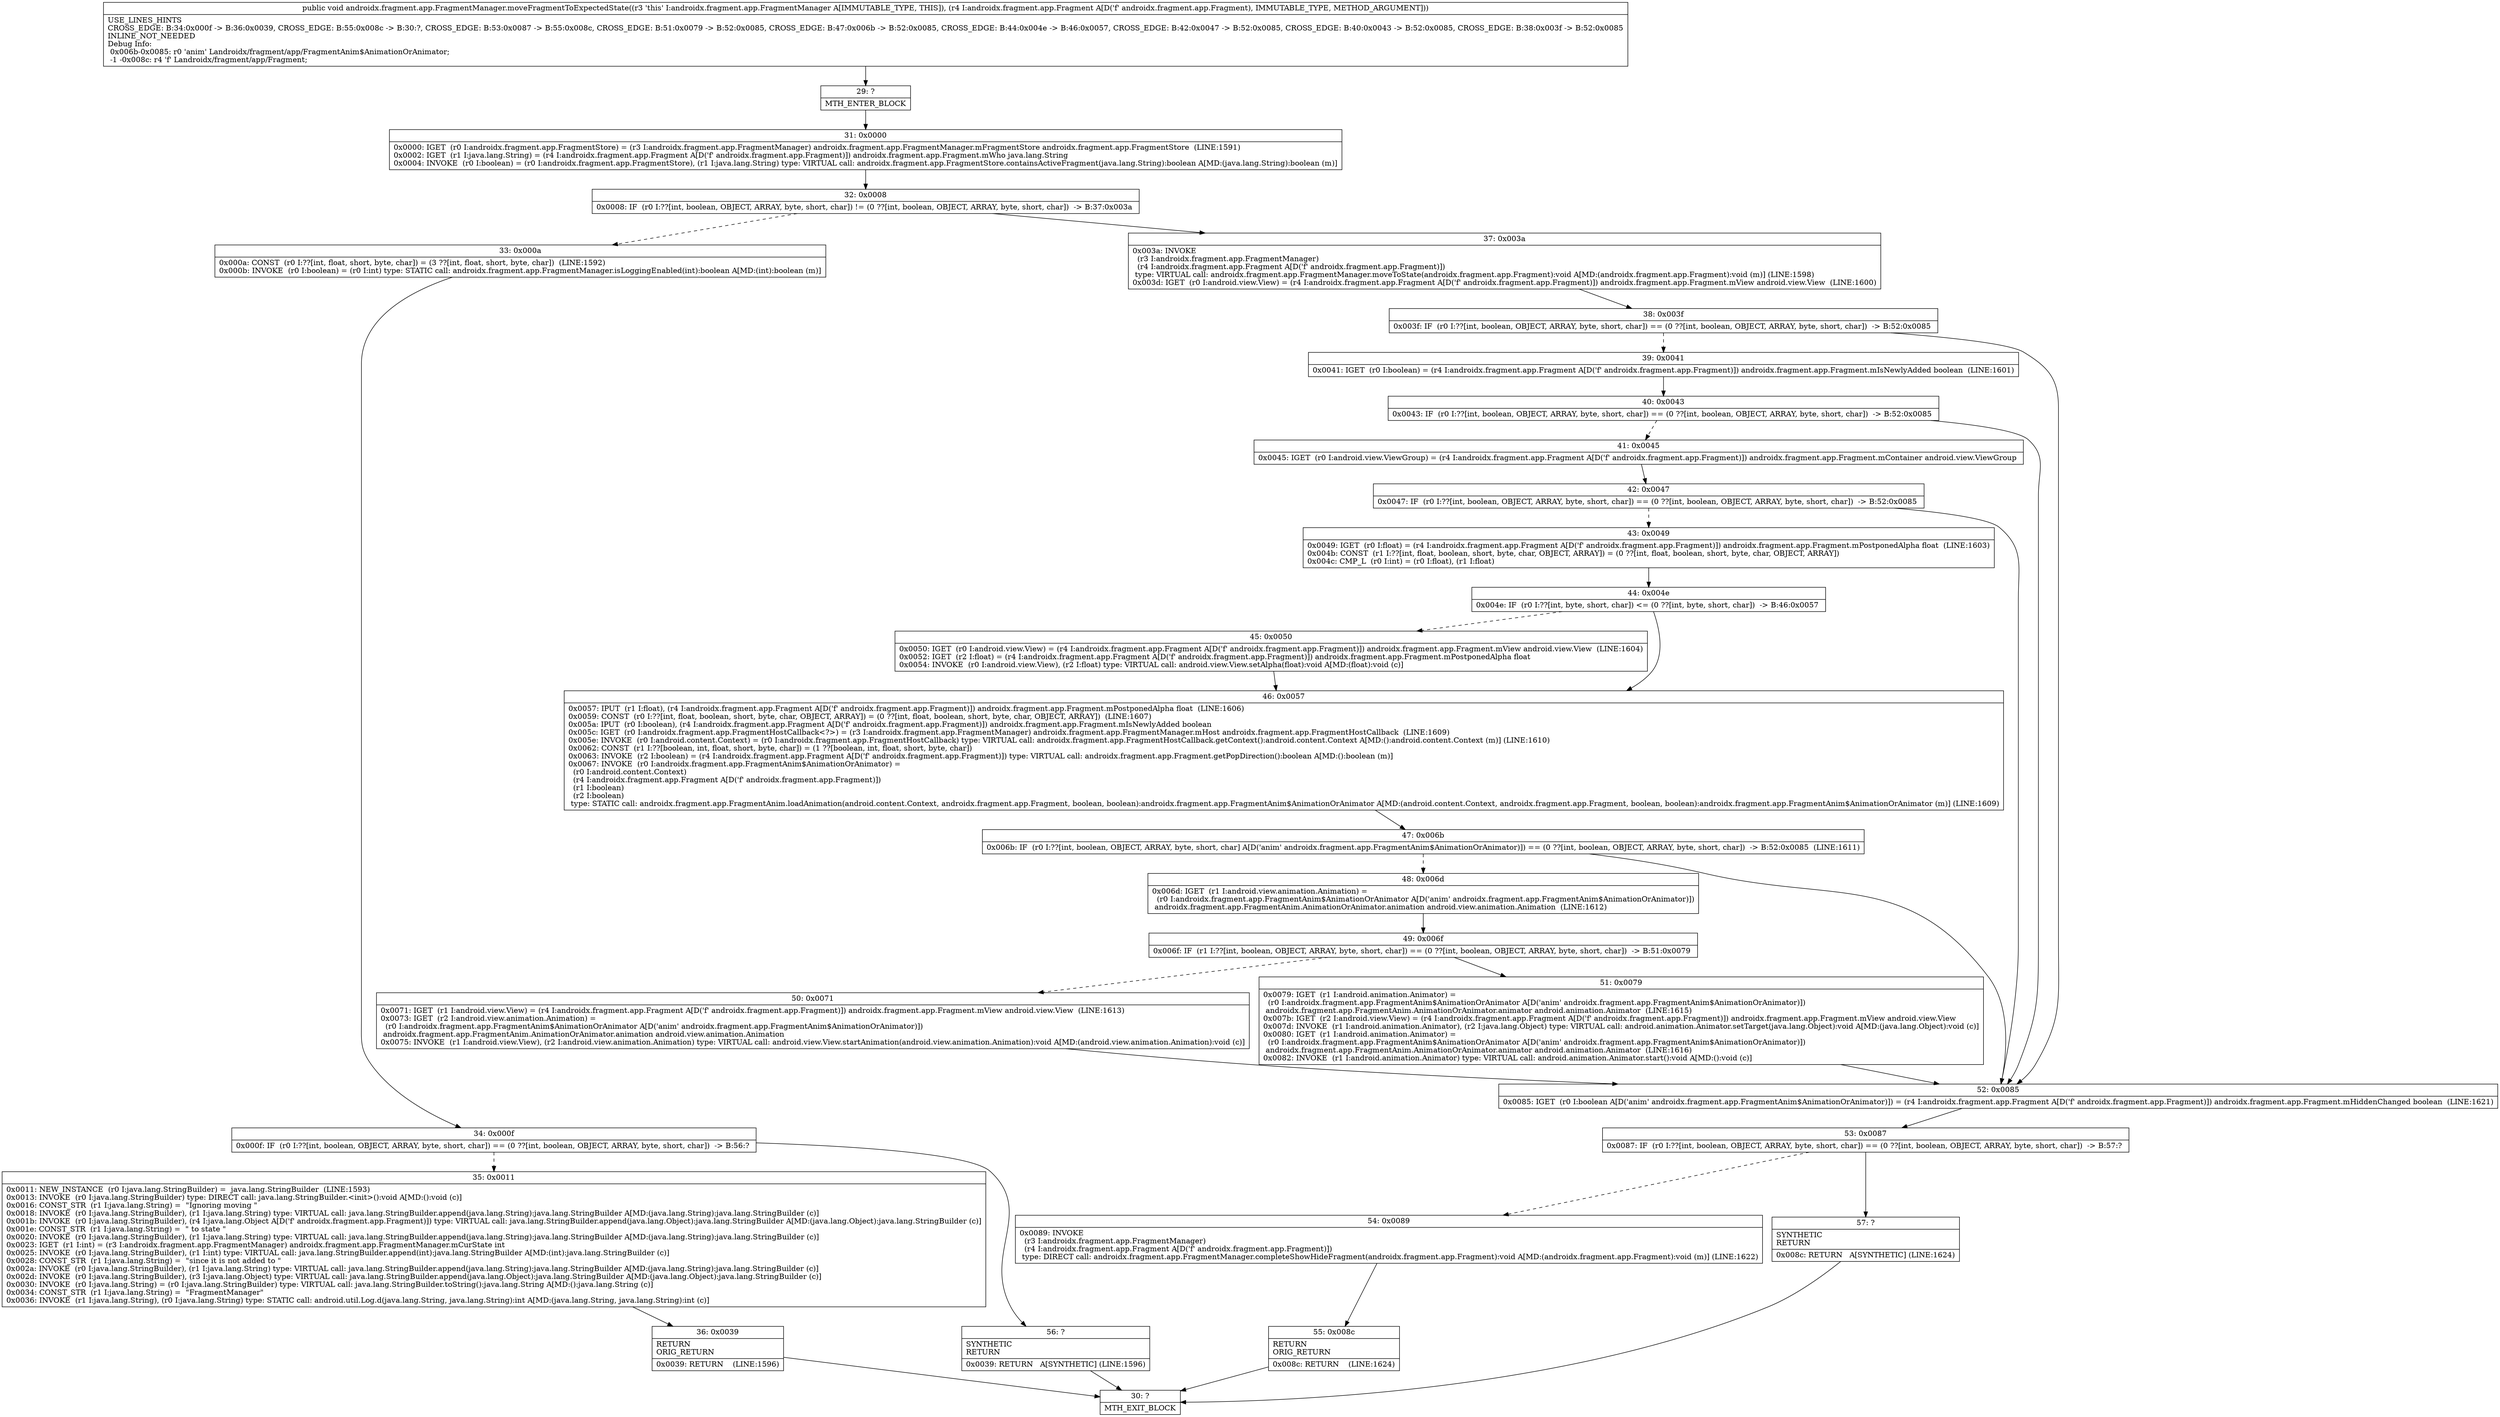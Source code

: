 digraph "CFG forandroidx.fragment.app.FragmentManager.moveFragmentToExpectedState(Landroidx\/fragment\/app\/Fragment;)V" {
Node_29 [shape=record,label="{29\:\ ?|MTH_ENTER_BLOCK\l}"];
Node_31 [shape=record,label="{31\:\ 0x0000|0x0000: IGET  (r0 I:androidx.fragment.app.FragmentStore) = (r3 I:androidx.fragment.app.FragmentManager) androidx.fragment.app.FragmentManager.mFragmentStore androidx.fragment.app.FragmentStore  (LINE:1591)\l0x0002: IGET  (r1 I:java.lang.String) = (r4 I:androidx.fragment.app.Fragment A[D('f' androidx.fragment.app.Fragment)]) androidx.fragment.app.Fragment.mWho java.lang.String \l0x0004: INVOKE  (r0 I:boolean) = (r0 I:androidx.fragment.app.FragmentStore), (r1 I:java.lang.String) type: VIRTUAL call: androidx.fragment.app.FragmentStore.containsActiveFragment(java.lang.String):boolean A[MD:(java.lang.String):boolean (m)]\l}"];
Node_32 [shape=record,label="{32\:\ 0x0008|0x0008: IF  (r0 I:??[int, boolean, OBJECT, ARRAY, byte, short, char]) != (0 ??[int, boolean, OBJECT, ARRAY, byte, short, char])  \-\> B:37:0x003a \l}"];
Node_33 [shape=record,label="{33\:\ 0x000a|0x000a: CONST  (r0 I:??[int, float, short, byte, char]) = (3 ??[int, float, short, byte, char])  (LINE:1592)\l0x000b: INVOKE  (r0 I:boolean) = (r0 I:int) type: STATIC call: androidx.fragment.app.FragmentManager.isLoggingEnabled(int):boolean A[MD:(int):boolean (m)]\l}"];
Node_34 [shape=record,label="{34\:\ 0x000f|0x000f: IF  (r0 I:??[int, boolean, OBJECT, ARRAY, byte, short, char]) == (0 ??[int, boolean, OBJECT, ARRAY, byte, short, char])  \-\> B:56:? \l}"];
Node_35 [shape=record,label="{35\:\ 0x0011|0x0011: NEW_INSTANCE  (r0 I:java.lang.StringBuilder) =  java.lang.StringBuilder  (LINE:1593)\l0x0013: INVOKE  (r0 I:java.lang.StringBuilder) type: DIRECT call: java.lang.StringBuilder.\<init\>():void A[MD:():void (c)]\l0x0016: CONST_STR  (r1 I:java.lang.String) =  \"Ignoring moving \" \l0x0018: INVOKE  (r0 I:java.lang.StringBuilder), (r1 I:java.lang.String) type: VIRTUAL call: java.lang.StringBuilder.append(java.lang.String):java.lang.StringBuilder A[MD:(java.lang.String):java.lang.StringBuilder (c)]\l0x001b: INVOKE  (r0 I:java.lang.StringBuilder), (r4 I:java.lang.Object A[D('f' androidx.fragment.app.Fragment)]) type: VIRTUAL call: java.lang.StringBuilder.append(java.lang.Object):java.lang.StringBuilder A[MD:(java.lang.Object):java.lang.StringBuilder (c)]\l0x001e: CONST_STR  (r1 I:java.lang.String) =  \" to state \" \l0x0020: INVOKE  (r0 I:java.lang.StringBuilder), (r1 I:java.lang.String) type: VIRTUAL call: java.lang.StringBuilder.append(java.lang.String):java.lang.StringBuilder A[MD:(java.lang.String):java.lang.StringBuilder (c)]\l0x0023: IGET  (r1 I:int) = (r3 I:androidx.fragment.app.FragmentManager) androidx.fragment.app.FragmentManager.mCurState int \l0x0025: INVOKE  (r0 I:java.lang.StringBuilder), (r1 I:int) type: VIRTUAL call: java.lang.StringBuilder.append(int):java.lang.StringBuilder A[MD:(int):java.lang.StringBuilder (c)]\l0x0028: CONST_STR  (r1 I:java.lang.String) =  \"since it is not added to \" \l0x002a: INVOKE  (r0 I:java.lang.StringBuilder), (r1 I:java.lang.String) type: VIRTUAL call: java.lang.StringBuilder.append(java.lang.String):java.lang.StringBuilder A[MD:(java.lang.String):java.lang.StringBuilder (c)]\l0x002d: INVOKE  (r0 I:java.lang.StringBuilder), (r3 I:java.lang.Object) type: VIRTUAL call: java.lang.StringBuilder.append(java.lang.Object):java.lang.StringBuilder A[MD:(java.lang.Object):java.lang.StringBuilder (c)]\l0x0030: INVOKE  (r0 I:java.lang.String) = (r0 I:java.lang.StringBuilder) type: VIRTUAL call: java.lang.StringBuilder.toString():java.lang.String A[MD:():java.lang.String (c)]\l0x0034: CONST_STR  (r1 I:java.lang.String) =  \"FragmentManager\" \l0x0036: INVOKE  (r1 I:java.lang.String), (r0 I:java.lang.String) type: STATIC call: android.util.Log.d(java.lang.String, java.lang.String):int A[MD:(java.lang.String, java.lang.String):int (c)]\l}"];
Node_36 [shape=record,label="{36\:\ 0x0039|RETURN\lORIG_RETURN\l|0x0039: RETURN    (LINE:1596)\l}"];
Node_30 [shape=record,label="{30\:\ ?|MTH_EXIT_BLOCK\l}"];
Node_56 [shape=record,label="{56\:\ ?|SYNTHETIC\lRETURN\l|0x0039: RETURN   A[SYNTHETIC] (LINE:1596)\l}"];
Node_37 [shape=record,label="{37\:\ 0x003a|0x003a: INVOKE  \l  (r3 I:androidx.fragment.app.FragmentManager)\l  (r4 I:androidx.fragment.app.Fragment A[D('f' androidx.fragment.app.Fragment)])\l type: VIRTUAL call: androidx.fragment.app.FragmentManager.moveToState(androidx.fragment.app.Fragment):void A[MD:(androidx.fragment.app.Fragment):void (m)] (LINE:1598)\l0x003d: IGET  (r0 I:android.view.View) = (r4 I:androidx.fragment.app.Fragment A[D('f' androidx.fragment.app.Fragment)]) androidx.fragment.app.Fragment.mView android.view.View  (LINE:1600)\l}"];
Node_38 [shape=record,label="{38\:\ 0x003f|0x003f: IF  (r0 I:??[int, boolean, OBJECT, ARRAY, byte, short, char]) == (0 ??[int, boolean, OBJECT, ARRAY, byte, short, char])  \-\> B:52:0x0085 \l}"];
Node_39 [shape=record,label="{39\:\ 0x0041|0x0041: IGET  (r0 I:boolean) = (r4 I:androidx.fragment.app.Fragment A[D('f' androidx.fragment.app.Fragment)]) androidx.fragment.app.Fragment.mIsNewlyAdded boolean  (LINE:1601)\l}"];
Node_40 [shape=record,label="{40\:\ 0x0043|0x0043: IF  (r0 I:??[int, boolean, OBJECT, ARRAY, byte, short, char]) == (0 ??[int, boolean, OBJECT, ARRAY, byte, short, char])  \-\> B:52:0x0085 \l}"];
Node_41 [shape=record,label="{41\:\ 0x0045|0x0045: IGET  (r0 I:android.view.ViewGroup) = (r4 I:androidx.fragment.app.Fragment A[D('f' androidx.fragment.app.Fragment)]) androidx.fragment.app.Fragment.mContainer android.view.ViewGroup \l}"];
Node_42 [shape=record,label="{42\:\ 0x0047|0x0047: IF  (r0 I:??[int, boolean, OBJECT, ARRAY, byte, short, char]) == (0 ??[int, boolean, OBJECT, ARRAY, byte, short, char])  \-\> B:52:0x0085 \l}"];
Node_43 [shape=record,label="{43\:\ 0x0049|0x0049: IGET  (r0 I:float) = (r4 I:androidx.fragment.app.Fragment A[D('f' androidx.fragment.app.Fragment)]) androidx.fragment.app.Fragment.mPostponedAlpha float  (LINE:1603)\l0x004b: CONST  (r1 I:??[int, float, boolean, short, byte, char, OBJECT, ARRAY]) = (0 ??[int, float, boolean, short, byte, char, OBJECT, ARRAY]) \l0x004c: CMP_L  (r0 I:int) = (r0 I:float), (r1 I:float) \l}"];
Node_44 [shape=record,label="{44\:\ 0x004e|0x004e: IF  (r0 I:??[int, byte, short, char]) \<= (0 ??[int, byte, short, char])  \-\> B:46:0x0057 \l}"];
Node_45 [shape=record,label="{45\:\ 0x0050|0x0050: IGET  (r0 I:android.view.View) = (r4 I:androidx.fragment.app.Fragment A[D('f' androidx.fragment.app.Fragment)]) androidx.fragment.app.Fragment.mView android.view.View  (LINE:1604)\l0x0052: IGET  (r2 I:float) = (r4 I:androidx.fragment.app.Fragment A[D('f' androidx.fragment.app.Fragment)]) androidx.fragment.app.Fragment.mPostponedAlpha float \l0x0054: INVOKE  (r0 I:android.view.View), (r2 I:float) type: VIRTUAL call: android.view.View.setAlpha(float):void A[MD:(float):void (c)]\l}"];
Node_46 [shape=record,label="{46\:\ 0x0057|0x0057: IPUT  (r1 I:float), (r4 I:androidx.fragment.app.Fragment A[D('f' androidx.fragment.app.Fragment)]) androidx.fragment.app.Fragment.mPostponedAlpha float  (LINE:1606)\l0x0059: CONST  (r0 I:??[int, float, boolean, short, byte, char, OBJECT, ARRAY]) = (0 ??[int, float, boolean, short, byte, char, OBJECT, ARRAY])  (LINE:1607)\l0x005a: IPUT  (r0 I:boolean), (r4 I:androidx.fragment.app.Fragment A[D('f' androidx.fragment.app.Fragment)]) androidx.fragment.app.Fragment.mIsNewlyAdded boolean \l0x005c: IGET  (r0 I:androidx.fragment.app.FragmentHostCallback\<?\>) = (r3 I:androidx.fragment.app.FragmentManager) androidx.fragment.app.FragmentManager.mHost androidx.fragment.app.FragmentHostCallback  (LINE:1609)\l0x005e: INVOKE  (r0 I:android.content.Context) = (r0 I:androidx.fragment.app.FragmentHostCallback) type: VIRTUAL call: androidx.fragment.app.FragmentHostCallback.getContext():android.content.Context A[MD:():android.content.Context (m)] (LINE:1610)\l0x0062: CONST  (r1 I:??[boolean, int, float, short, byte, char]) = (1 ??[boolean, int, float, short, byte, char]) \l0x0063: INVOKE  (r2 I:boolean) = (r4 I:androidx.fragment.app.Fragment A[D('f' androidx.fragment.app.Fragment)]) type: VIRTUAL call: androidx.fragment.app.Fragment.getPopDirection():boolean A[MD:():boolean (m)]\l0x0067: INVOKE  (r0 I:androidx.fragment.app.FragmentAnim$AnimationOrAnimator) = \l  (r0 I:android.content.Context)\l  (r4 I:androidx.fragment.app.Fragment A[D('f' androidx.fragment.app.Fragment)])\l  (r1 I:boolean)\l  (r2 I:boolean)\l type: STATIC call: androidx.fragment.app.FragmentAnim.loadAnimation(android.content.Context, androidx.fragment.app.Fragment, boolean, boolean):androidx.fragment.app.FragmentAnim$AnimationOrAnimator A[MD:(android.content.Context, androidx.fragment.app.Fragment, boolean, boolean):androidx.fragment.app.FragmentAnim$AnimationOrAnimator (m)] (LINE:1609)\l}"];
Node_47 [shape=record,label="{47\:\ 0x006b|0x006b: IF  (r0 I:??[int, boolean, OBJECT, ARRAY, byte, short, char] A[D('anim' androidx.fragment.app.FragmentAnim$AnimationOrAnimator)]) == (0 ??[int, boolean, OBJECT, ARRAY, byte, short, char])  \-\> B:52:0x0085  (LINE:1611)\l}"];
Node_48 [shape=record,label="{48\:\ 0x006d|0x006d: IGET  (r1 I:android.view.animation.Animation) = \l  (r0 I:androidx.fragment.app.FragmentAnim$AnimationOrAnimator A[D('anim' androidx.fragment.app.FragmentAnim$AnimationOrAnimator)])\l androidx.fragment.app.FragmentAnim.AnimationOrAnimator.animation android.view.animation.Animation  (LINE:1612)\l}"];
Node_49 [shape=record,label="{49\:\ 0x006f|0x006f: IF  (r1 I:??[int, boolean, OBJECT, ARRAY, byte, short, char]) == (0 ??[int, boolean, OBJECT, ARRAY, byte, short, char])  \-\> B:51:0x0079 \l}"];
Node_50 [shape=record,label="{50\:\ 0x0071|0x0071: IGET  (r1 I:android.view.View) = (r4 I:androidx.fragment.app.Fragment A[D('f' androidx.fragment.app.Fragment)]) androidx.fragment.app.Fragment.mView android.view.View  (LINE:1613)\l0x0073: IGET  (r2 I:android.view.animation.Animation) = \l  (r0 I:androidx.fragment.app.FragmentAnim$AnimationOrAnimator A[D('anim' androidx.fragment.app.FragmentAnim$AnimationOrAnimator)])\l androidx.fragment.app.FragmentAnim.AnimationOrAnimator.animation android.view.animation.Animation \l0x0075: INVOKE  (r1 I:android.view.View), (r2 I:android.view.animation.Animation) type: VIRTUAL call: android.view.View.startAnimation(android.view.animation.Animation):void A[MD:(android.view.animation.Animation):void (c)]\l}"];
Node_51 [shape=record,label="{51\:\ 0x0079|0x0079: IGET  (r1 I:android.animation.Animator) = \l  (r0 I:androidx.fragment.app.FragmentAnim$AnimationOrAnimator A[D('anim' androidx.fragment.app.FragmentAnim$AnimationOrAnimator)])\l androidx.fragment.app.FragmentAnim.AnimationOrAnimator.animator android.animation.Animator  (LINE:1615)\l0x007b: IGET  (r2 I:android.view.View) = (r4 I:androidx.fragment.app.Fragment A[D('f' androidx.fragment.app.Fragment)]) androidx.fragment.app.Fragment.mView android.view.View \l0x007d: INVOKE  (r1 I:android.animation.Animator), (r2 I:java.lang.Object) type: VIRTUAL call: android.animation.Animator.setTarget(java.lang.Object):void A[MD:(java.lang.Object):void (c)]\l0x0080: IGET  (r1 I:android.animation.Animator) = \l  (r0 I:androidx.fragment.app.FragmentAnim$AnimationOrAnimator A[D('anim' androidx.fragment.app.FragmentAnim$AnimationOrAnimator)])\l androidx.fragment.app.FragmentAnim.AnimationOrAnimator.animator android.animation.Animator  (LINE:1616)\l0x0082: INVOKE  (r1 I:android.animation.Animator) type: VIRTUAL call: android.animation.Animator.start():void A[MD:():void (c)]\l}"];
Node_52 [shape=record,label="{52\:\ 0x0085|0x0085: IGET  (r0 I:boolean A[D('anim' androidx.fragment.app.FragmentAnim$AnimationOrAnimator)]) = (r4 I:androidx.fragment.app.Fragment A[D('f' androidx.fragment.app.Fragment)]) androidx.fragment.app.Fragment.mHiddenChanged boolean  (LINE:1621)\l}"];
Node_53 [shape=record,label="{53\:\ 0x0087|0x0087: IF  (r0 I:??[int, boolean, OBJECT, ARRAY, byte, short, char]) == (0 ??[int, boolean, OBJECT, ARRAY, byte, short, char])  \-\> B:57:? \l}"];
Node_54 [shape=record,label="{54\:\ 0x0089|0x0089: INVOKE  \l  (r3 I:androidx.fragment.app.FragmentManager)\l  (r4 I:androidx.fragment.app.Fragment A[D('f' androidx.fragment.app.Fragment)])\l type: DIRECT call: androidx.fragment.app.FragmentManager.completeShowHideFragment(androidx.fragment.app.Fragment):void A[MD:(androidx.fragment.app.Fragment):void (m)] (LINE:1622)\l}"];
Node_55 [shape=record,label="{55\:\ 0x008c|RETURN\lORIG_RETURN\l|0x008c: RETURN    (LINE:1624)\l}"];
Node_57 [shape=record,label="{57\:\ ?|SYNTHETIC\lRETURN\l|0x008c: RETURN   A[SYNTHETIC] (LINE:1624)\l}"];
MethodNode[shape=record,label="{public void androidx.fragment.app.FragmentManager.moveFragmentToExpectedState((r3 'this' I:androidx.fragment.app.FragmentManager A[IMMUTABLE_TYPE, THIS]), (r4 I:androidx.fragment.app.Fragment A[D('f' androidx.fragment.app.Fragment), IMMUTABLE_TYPE, METHOD_ARGUMENT]))  | USE_LINES_HINTS\lCROSS_EDGE: B:34:0x000f \-\> B:36:0x0039, CROSS_EDGE: B:55:0x008c \-\> B:30:?, CROSS_EDGE: B:53:0x0087 \-\> B:55:0x008c, CROSS_EDGE: B:51:0x0079 \-\> B:52:0x0085, CROSS_EDGE: B:47:0x006b \-\> B:52:0x0085, CROSS_EDGE: B:44:0x004e \-\> B:46:0x0057, CROSS_EDGE: B:42:0x0047 \-\> B:52:0x0085, CROSS_EDGE: B:40:0x0043 \-\> B:52:0x0085, CROSS_EDGE: B:38:0x003f \-\> B:52:0x0085\lINLINE_NOT_NEEDED\lDebug Info:\l  0x006b\-0x0085: r0 'anim' Landroidx\/fragment\/app\/FragmentAnim$AnimationOrAnimator;\l  \-1 \-0x008c: r4 'f' Landroidx\/fragment\/app\/Fragment;\l}"];
MethodNode -> Node_29;Node_29 -> Node_31;
Node_31 -> Node_32;
Node_32 -> Node_33[style=dashed];
Node_32 -> Node_37;
Node_33 -> Node_34;
Node_34 -> Node_35[style=dashed];
Node_34 -> Node_56;
Node_35 -> Node_36;
Node_36 -> Node_30;
Node_56 -> Node_30;
Node_37 -> Node_38;
Node_38 -> Node_39[style=dashed];
Node_38 -> Node_52;
Node_39 -> Node_40;
Node_40 -> Node_41[style=dashed];
Node_40 -> Node_52;
Node_41 -> Node_42;
Node_42 -> Node_43[style=dashed];
Node_42 -> Node_52;
Node_43 -> Node_44;
Node_44 -> Node_45[style=dashed];
Node_44 -> Node_46;
Node_45 -> Node_46;
Node_46 -> Node_47;
Node_47 -> Node_48[style=dashed];
Node_47 -> Node_52;
Node_48 -> Node_49;
Node_49 -> Node_50[style=dashed];
Node_49 -> Node_51;
Node_50 -> Node_52;
Node_51 -> Node_52;
Node_52 -> Node_53;
Node_53 -> Node_54[style=dashed];
Node_53 -> Node_57;
Node_54 -> Node_55;
Node_55 -> Node_30;
Node_57 -> Node_30;
}

